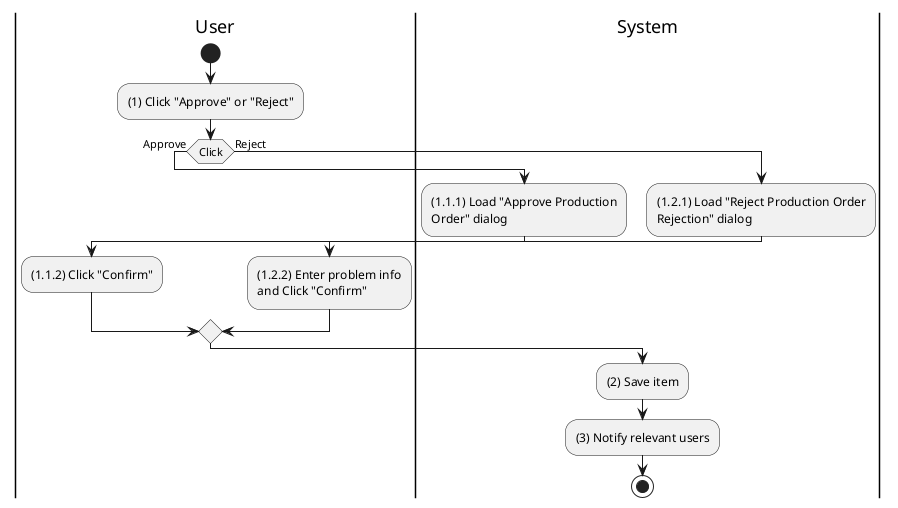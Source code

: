 @startuml production-order-approve
|u|User
|s|System

|u|
start
:(1) Click "Approve" or "Reject";
if (Click) then (Approve)
    |s|
    :(1.1.1) Load "Approve Production\nOrder" dialog;
    |u|
    :(1.1.2) Click "Confirm";
else (Reject)
    |s|
    :(1.2.1) Load "Reject Production Order\nRejection" dialog;
    |u|
    :(1.2.2) Enter problem info\nand Click "Confirm";
endif
|s|
:(2) Save item;
:(3) Notify relevant users;
stop
@enduml